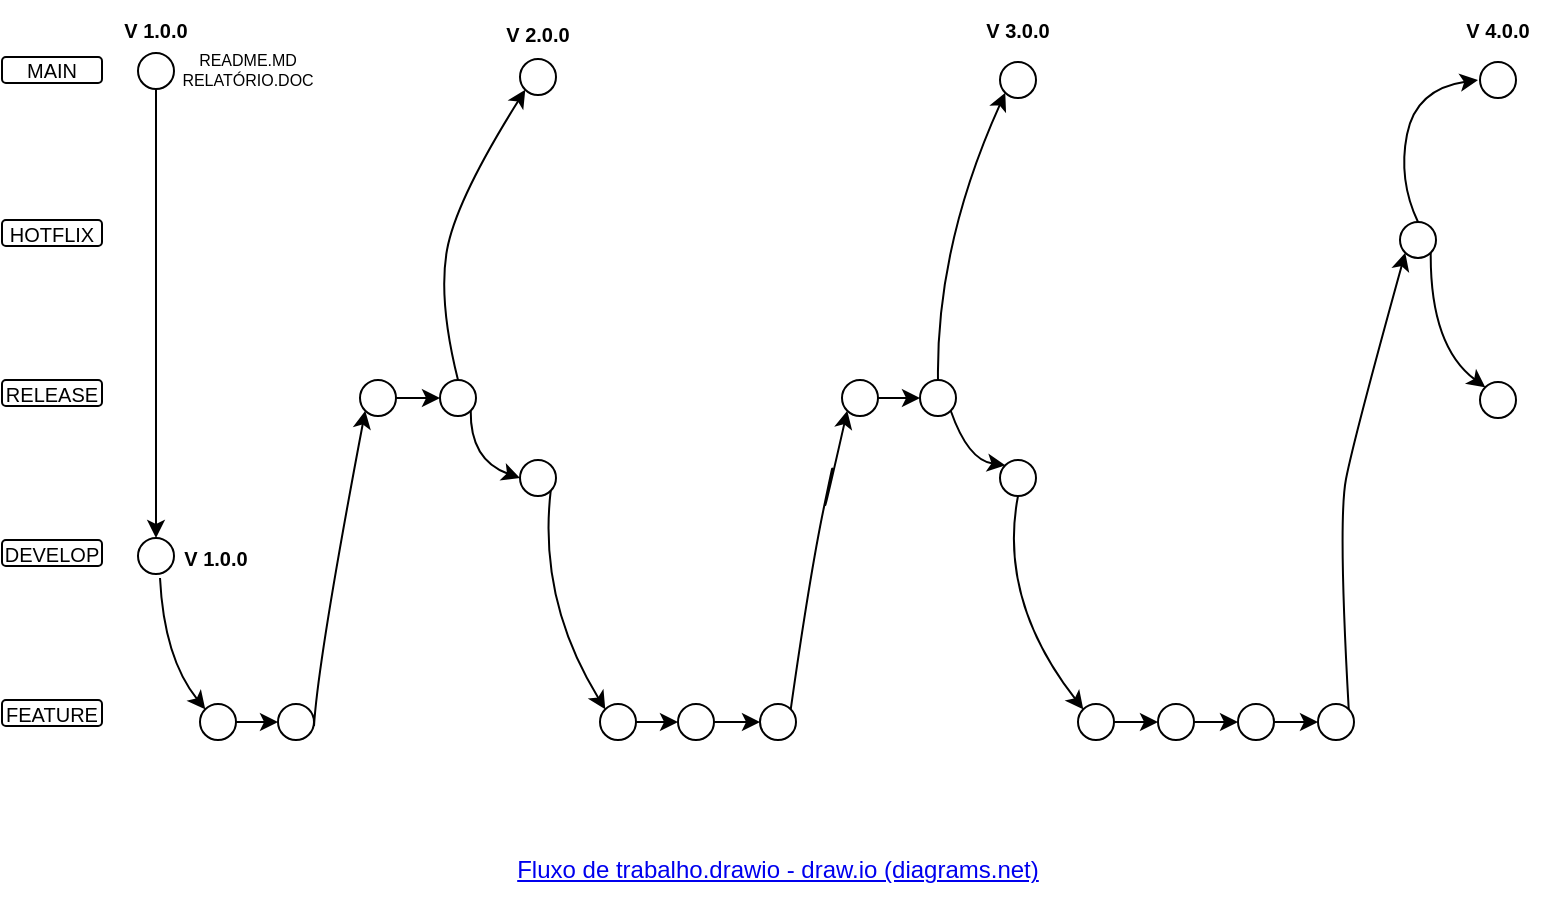 <mxfile version="24.2.0" type="github">
  <diagram name="Página-1" id="MX9Ap0yOPpx5GQ5yO05Y">
    <mxGraphModel dx="871" dy="465" grid="1" gridSize="10" guides="1" tooltips="1" connect="1" arrows="1" fold="1" page="1" pageScale="1" pageWidth="827" pageHeight="1169" math="0" shadow="0">
      <root>
        <mxCell id="0" />
        <mxCell id="1" parent="0" />
        <mxCell id="UvcO7SxR95Yw_EyHBF7w-1" value="MAIN" style="rounded=1;whiteSpace=wrap;html=1;fontSize=10;strokeWidth=1;spacing=2;" parent="1" vertex="1">
          <mxGeometry x="32" y="48.5" width="50" height="13" as="geometry" />
        </mxCell>
        <mxCell id="UvcO7SxR95Yw_EyHBF7w-2" value="HOTFLIX" style="rounded=1;whiteSpace=wrap;html=1;fontSize=10;strokeWidth=1;spacing=2;" parent="1" vertex="1">
          <mxGeometry x="32" y="130" width="50" height="13" as="geometry" />
        </mxCell>
        <mxCell id="UvcO7SxR95Yw_EyHBF7w-3" value="RELEASE" style="rounded=1;whiteSpace=wrap;html=1;fontSize=10;strokeWidth=1;spacing=2;" parent="1" vertex="1">
          <mxGeometry x="32" y="210" width="50" height="13" as="geometry" />
        </mxCell>
        <mxCell id="UvcO7SxR95Yw_EyHBF7w-4" value="DEVELOP" style="rounded=1;whiteSpace=wrap;html=1;fontSize=10;strokeWidth=1;spacing=2;" parent="1" vertex="1">
          <mxGeometry x="32" y="290" width="50" height="13" as="geometry" />
        </mxCell>
        <mxCell id="UvcO7SxR95Yw_EyHBF7w-5" value="FEATURE" style="rounded=1;whiteSpace=wrap;html=1;fontSize=10;strokeWidth=1;spacing=2;" parent="1" vertex="1">
          <mxGeometry x="32" y="370" width="50" height="13" as="geometry" />
        </mxCell>
        <mxCell id="RaZOKAncW7kBr5Xx2U1J-1" style="edgeStyle=orthogonalEdgeStyle;rounded=0;orthogonalLoop=1;jettySize=auto;html=1;exitX=0.5;exitY=1;exitDx=0;exitDy=0;entryX=0.522;entryY=0.978;entryDx=0;entryDy=0;entryPerimeter=0;fontSize=10;strokeWidth=1;spacing=2;" edge="1" parent="1" source="UvcO7SxR95Yw_EyHBF7w-6" target="UvcO7SxR95Yw_EyHBF7w-6">
          <mxGeometry relative="1" as="geometry">
            <mxPoint x="139" y="110" as="targetPoint" />
          </mxGeometry>
        </mxCell>
        <mxCell id="UvcO7SxR95Yw_EyHBF7w-6" value="" style="ellipse;whiteSpace=wrap;html=1;aspect=fixed;fontSize=10;strokeWidth=1;spacing=2;" parent="1" vertex="1">
          <mxGeometry x="100" y="46.5" width="18" height="18" as="geometry" />
        </mxCell>
        <mxCell id="UvcO7SxR95Yw_EyHBF7w-7" value="V 1.0.0" style="text;html=1;align=center;verticalAlign=middle;whiteSpace=wrap;rounded=0;fontSize=10;fontStyle=1" parent="1" vertex="1">
          <mxGeometry x="79" y="20" width="60" height="30" as="geometry" />
        </mxCell>
        <mxCell id="UvcO7SxR95Yw_EyHBF7w-8" value="&lt;font style=&quot;font-size: 8px;&quot;&gt;README.MD&lt;/font&gt;&lt;div style=&quot;font-size: 8px;&quot;&gt;&lt;font style=&quot;font-size: 8px;&quot;&gt;RELATÓRIO.DOC&lt;/font&gt;&lt;/div&gt;" style="text;html=1;align=center;verticalAlign=middle;whiteSpace=wrap;rounded=0;fontSize=8;strokeWidth=1;spacing=2;" parent="1" vertex="1">
          <mxGeometry x="130" y="45.5" width="50" height="19" as="geometry" />
        </mxCell>
        <mxCell id="UvcO7SxR95Yw_EyHBF7w-9" style="edgeStyle=orthogonalEdgeStyle;rounded=0;orthogonalLoop=1;jettySize=auto;html=1;exitX=0.5;exitY=1;exitDx=0;exitDy=0;fontSize=10;strokeWidth=1;spacing=2;" parent="1" source="UvcO7SxR95Yw_EyHBF7w-4" target="UvcO7SxR95Yw_EyHBF7w-4" edge="1">
          <mxGeometry relative="1" as="geometry" />
        </mxCell>
        <mxCell id="RaZOKAncW7kBr5Xx2U1J-2" value="" style="ellipse;whiteSpace=wrap;html=1;aspect=fixed;fontSize=10;strokeWidth=1;spacing=2;" vertex="1" parent="1">
          <mxGeometry x="100" y="289" width="18" height="18" as="geometry" />
        </mxCell>
        <mxCell id="RaZOKAncW7kBr5Xx2U1J-3" value="V 1.0.0" style="text;html=1;align=center;verticalAlign=middle;whiteSpace=wrap;rounded=0;fontSize=10;fontStyle=1;strokeWidth=1;spacing=2;" vertex="1" parent="1">
          <mxGeometry x="118" y="290.5" width="42" height="16.5" as="geometry" />
        </mxCell>
        <mxCell id="RaZOKAncW7kBr5Xx2U1J-4" value="" style="endArrow=classic;html=1;rounded=0;exitX=0.5;exitY=1;exitDx=0;exitDy=0;entryX=0.5;entryY=0;entryDx=0;entryDy=0;fontSize=10;strokeWidth=1;spacing=2;" edge="1" parent="1" source="UvcO7SxR95Yw_EyHBF7w-6" target="RaZOKAncW7kBr5Xx2U1J-2">
          <mxGeometry width="50" height="50" relative="1" as="geometry">
            <mxPoint x="390" y="240" as="sourcePoint" />
            <mxPoint x="440" y="190" as="targetPoint" />
          </mxGeometry>
        </mxCell>
        <mxCell id="RaZOKAncW7kBr5Xx2U1J-5" value="" style="curved=1;endArrow=classic;html=1;rounded=0;entryX=0;entryY=0;entryDx=0;entryDy=0;" edge="1" parent="1" target="RaZOKAncW7kBr5Xx2U1J-6">
          <mxGeometry width="50" height="50" relative="1" as="geometry">
            <mxPoint x="111" y="309" as="sourcePoint" />
            <mxPoint x="131" y="372" as="targetPoint" />
            <Array as="points">
              <mxPoint x="113" y="349" />
            </Array>
          </mxGeometry>
        </mxCell>
        <mxCell id="RaZOKAncW7kBr5Xx2U1J-9" style="edgeStyle=orthogonalEdgeStyle;rounded=0;orthogonalLoop=1;jettySize=auto;html=1;exitX=1;exitY=0.5;exitDx=0;exitDy=0;entryX=0;entryY=0.5;entryDx=0;entryDy=0;" edge="1" parent="1" source="RaZOKAncW7kBr5Xx2U1J-6" target="RaZOKAncW7kBr5Xx2U1J-8">
          <mxGeometry relative="1" as="geometry" />
        </mxCell>
        <mxCell id="RaZOKAncW7kBr5Xx2U1J-6" value="" style="ellipse;whiteSpace=wrap;html=1;aspect=fixed;fontSize=10;strokeWidth=1;spacing=2;" vertex="1" parent="1">
          <mxGeometry x="131" y="372" width="18" height="18" as="geometry" />
        </mxCell>
        <mxCell id="RaZOKAncW7kBr5Xx2U1J-8" value="" style="ellipse;whiteSpace=wrap;html=1;aspect=fixed;fontSize=10;strokeWidth=1;spacing=2;" vertex="1" parent="1">
          <mxGeometry x="170" y="372" width="18" height="18" as="geometry" />
        </mxCell>
        <mxCell id="RaZOKAncW7kBr5Xx2U1J-10" value="" style="curved=1;endArrow=classic;html=1;rounded=0;entryX=0;entryY=1;entryDx=0;entryDy=0;" edge="1" parent="1" target="RaZOKAncW7kBr5Xx2U1J-11">
          <mxGeometry width="50" height="50" relative="1" as="geometry">
            <mxPoint x="188" y="383" as="sourcePoint" />
            <mxPoint x="250" y="230" as="targetPoint" />
            <Array as="points">
              <mxPoint x="190" y="350" />
            </Array>
          </mxGeometry>
        </mxCell>
        <mxCell id="RaZOKAncW7kBr5Xx2U1J-13" style="edgeStyle=orthogonalEdgeStyle;rounded=0;orthogonalLoop=1;jettySize=auto;html=1;exitX=1;exitY=0.5;exitDx=0;exitDy=0;entryX=0;entryY=0.5;entryDx=0;entryDy=0;" edge="1" parent="1" source="RaZOKAncW7kBr5Xx2U1J-11" target="RaZOKAncW7kBr5Xx2U1J-12">
          <mxGeometry relative="1" as="geometry" />
        </mxCell>
        <mxCell id="RaZOKAncW7kBr5Xx2U1J-11" value="" style="ellipse;whiteSpace=wrap;html=1;aspect=fixed;fontSize=10;strokeWidth=1;spacing=2;" vertex="1" parent="1">
          <mxGeometry x="211" y="210" width="18" height="18" as="geometry" />
        </mxCell>
        <mxCell id="RaZOKAncW7kBr5Xx2U1J-12" value="" style="ellipse;whiteSpace=wrap;html=1;aspect=fixed;fontSize=10;strokeWidth=1;spacing=2;" vertex="1" parent="1">
          <mxGeometry x="251" y="210" width="18" height="18" as="geometry" />
        </mxCell>
        <mxCell id="RaZOKAncW7kBr5Xx2U1J-14" value="" style="ellipse;whiteSpace=wrap;html=1;aspect=fixed;fontSize=10;strokeWidth=1;spacing=2;" vertex="1" parent="1">
          <mxGeometry x="291" y="49.5" width="18" height="18" as="geometry" />
        </mxCell>
        <mxCell id="RaZOKAncW7kBr5Xx2U1J-15" value="" style="curved=1;endArrow=classic;html=1;rounded=0;entryX=0;entryY=1;entryDx=0;entryDy=0;exitX=0.5;exitY=0;exitDx=0;exitDy=0;" edge="1" parent="1" source="RaZOKAncW7kBr5Xx2U1J-12" target="RaZOKAncW7kBr5Xx2U1J-14">
          <mxGeometry width="50" height="50" relative="1" as="geometry">
            <mxPoint x="259" y="170" as="sourcePoint" />
            <mxPoint x="309" y="120" as="targetPoint" />
            <Array as="points">
              <mxPoint x="250" y="170" />
              <mxPoint x="259" y="120" />
            </Array>
          </mxGeometry>
        </mxCell>
        <mxCell id="RaZOKAncW7kBr5Xx2U1J-16" value="V 2.0.0" style="text;html=1;align=center;verticalAlign=middle;whiteSpace=wrap;rounded=0;fontSize=10;fontStyle=1;strokeWidth=1;spacing=2;" vertex="1" parent="1">
          <mxGeometry x="279" y="29" width="42" height="16.5" as="geometry" />
        </mxCell>
        <mxCell id="RaZOKAncW7kBr5Xx2U1J-17" value="" style="curved=1;endArrow=classic;html=1;rounded=0;exitX=1;exitY=1;exitDx=0;exitDy=0;entryX=0;entryY=0.5;entryDx=0;entryDy=0;" edge="1" parent="1" source="RaZOKAncW7kBr5Xx2U1J-12" target="RaZOKAncW7kBr5Xx2U1J-18">
          <mxGeometry width="50" height="50" relative="1" as="geometry">
            <mxPoint x="280" y="250" as="sourcePoint" />
            <mxPoint x="290" y="260" as="targetPoint" />
            <Array as="points">
              <mxPoint x="266" y="250" />
            </Array>
          </mxGeometry>
        </mxCell>
        <mxCell id="RaZOKAncW7kBr5Xx2U1J-18" value="" style="ellipse;whiteSpace=wrap;html=1;aspect=fixed;fontSize=10;strokeWidth=1;spacing=2;" vertex="1" parent="1">
          <mxGeometry x="291" y="250" width="18" height="18" as="geometry" />
        </mxCell>
        <mxCell id="RaZOKAncW7kBr5Xx2U1J-23" style="edgeStyle=orthogonalEdgeStyle;rounded=0;orthogonalLoop=1;jettySize=auto;html=1;exitX=1;exitY=0.5;exitDx=0;exitDy=0;entryX=0;entryY=0.5;entryDx=0;entryDy=0;" edge="1" parent="1" source="RaZOKAncW7kBr5Xx2U1J-19" target="RaZOKAncW7kBr5Xx2U1J-21">
          <mxGeometry relative="1" as="geometry" />
        </mxCell>
        <mxCell id="RaZOKAncW7kBr5Xx2U1J-19" value="" style="ellipse;whiteSpace=wrap;html=1;aspect=fixed;fontSize=10;strokeWidth=1;spacing=2;" vertex="1" parent="1">
          <mxGeometry x="331" y="372" width="18" height="18" as="geometry" />
        </mxCell>
        <mxCell id="RaZOKAncW7kBr5Xx2U1J-20" value="" style="curved=1;endArrow=classic;html=1;rounded=0;exitX=1;exitY=1;exitDx=0;exitDy=0;entryX=0;entryY=0;entryDx=0;entryDy=0;" edge="1" parent="1" source="RaZOKAncW7kBr5Xx2U1J-18" target="RaZOKAncW7kBr5Xx2U1J-19">
          <mxGeometry width="50" height="50" relative="1" as="geometry">
            <mxPoint x="321" y="330" as="sourcePoint" />
            <mxPoint x="371" y="280" as="targetPoint" />
            <Array as="points">
              <mxPoint x="300" y="320" />
            </Array>
          </mxGeometry>
        </mxCell>
        <mxCell id="RaZOKAncW7kBr5Xx2U1J-24" style="edgeStyle=orthogonalEdgeStyle;rounded=0;orthogonalLoop=1;jettySize=auto;html=1;exitX=1;exitY=0.5;exitDx=0;exitDy=0;entryX=0;entryY=0.5;entryDx=0;entryDy=0;" edge="1" parent="1" source="RaZOKAncW7kBr5Xx2U1J-21" target="RaZOKAncW7kBr5Xx2U1J-22">
          <mxGeometry relative="1" as="geometry" />
        </mxCell>
        <mxCell id="RaZOKAncW7kBr5Xx2U1J-21" value="" style="ellipse;whiteSpace=wrap;html=1;aspect=fixed;fontSize=10;strokeWidth=1;spacing=2;" vertex="1" parent="1">
          <mxGeometry x="370" y="372" width="18" height="18" as="geometry" />
        </mxCell>
        <mxCell id="RaZOKAncW7kBr5Xx2U1J-22" value="" style="ellipse;whiteSpace=wrap;html=1;aspect=fixed;fontSize=10;strokeWidth=1;spacing=2;" vertex="1" parent="1">
          <mxGeometry x="411" y="372" width="18" height="18" as="geometry" />
        </mxCell>
        <mxCell id="RaZOKAncW7kBr5Xx2U1J-28" style="edgeStyle=orthogonalEdgeStyle;rounded=0;orthogonalLoop=1;jettySize=auto;html=1;exitX=1;exitY=0.5;exitDx=0;exitDy=0;entryX=0;entryY=0.5;entryDx=0;entryDy=0;" edge="1" parent="1" source="RaZOKAncW7kBr5Xx2U1J-25" target="RaZOKAncW7kBr5Xx2U1J-27">
          <mxGeometry relative="1" as="geometry" />
        </mxCell>
        <mxCell id="RaZOKAncW7kBr5Xx2U1J-25" value="" style="ellipse;whiteSpace=wrap;html=1;aspect=fixed;fontSize=10;strokeWidth=1;spacing=2;" vertex="1" parent="1">
          <mxGeometry x="452" y="210" width="18" height="18" as="geometry" />
        </mxCell>
        <mxCell id="RaZOKAncW7kBr5Xx2U1J-26" value="" style="curved=1;endArrow=classic;html=1;rounded=0;exitX=1;exitY=0;exitDx=0;exitDy=0;entryX=0;entryY=1;entryDx=0;entryDy=0;" edge="1" parent="1" source="RaZOKAncW7kBr5Xx2U1J-22" target="RaZOKAncW7kBr5Xx2U1J-25">
          <mxGeometry width="50" height="50" relative="1" as="geometry">
            <mxPoint x="436" y="357" as="sourcePoint" />
            <mxPoint x="450" y="240" as="targetPoint" />
            <Array as="points">
              <mxPoint x="436" y="307" />
              <mxPoint x="450" y="240" />
              <mxPoint x="440" y="290" />
            </Array>
          </mxGeometry>
        </mxCell>
        <mxCell id="RaZOKAncW7kBr5Xx2U1J-27" value="" style="ellipse;whiteSpace=wrap;html=1;aspect=fixed;fontSize=10;strokeWidth=1;spacing=2;" vertex="1" parent="1">
          <mxGeometry x="491" y="210" width="18" height="18" as="geometry" />
        </mxCell>
        <mxCell id="RaZOKAncW7kBr5Xx2U1J-29" value="" style="ellipse;whiteSpace=wrap;html=1;aspect=fixed;fontSize=10;strokeWidth=1;spacing=2;" vertex="1" parent="1">
          <mxGeometry x="531" y="51" width="18" height="18" as="geometry" />
        </mxCell>
        <mxCell id="RaZOKAncW7kBr5Xx2U1J-30" value="" style="curved=1;endArrow=classic;html=1;rounded=0;exitX=0.5;exitY=0;exitDx=0;exitDy=0;entryX=0;entryY=1;entryDx=0;entryDy=0;" edge="1" parent="1" source="RaZOKAncW7kBr5Xx2U1J-27" target="RaZOKAncW7kBr5Xx2U1J-29">
          <mxGeometry width="50" height="50" relative="1" as="geometry">
            <mxPoint x="499" y="193" as="sourcePoint" />
            <mxPoint x="549" y="143" as="targetPoint" />
            <Array as="points">
              <mxPoint x="499" y="143" />
            </Array>
          </mxGeometry>
        </mxCell>
        <mxCell id="RaZOKAncW7kBr5Xx2U1J-31" value="" style="ellipse;whiteSpace=wrap;html=1;aspect=fixed;fontSize=10;strokeWidth=1;spacing=2;" vertex="1" parent="1">
          <mxGeometry x="531" y="250" width="18" height="18" as="geometry" />
        </mxCell>
        <mxCell id="RaZOKAncW7kBr5Xx2U1J-32" value="" style="curved=1;endArrow=classic;html=1;rounded=0;exitX=1;exitY=1;exitDx=0;exitDy=0;entryX=0;entryY=0;entryDx=0;entryDy=0;" edge="1" parent="1" source="RaZOKAncW7kBr5Xx2U1J-27" target="RaZOKAncW7kBr5Xx2U1J-31">
          <mxGeometry width="50" height="50" relative="1" as="geometry">
            <mxPoint x="515" y="228" as="sourcePoint" />
            <mxPoint x="565" y="178" as="targetPoint" />
            <Array as="points">
              <mxPoint x="515" y="250" />
            </Array>
          </mxGeometry>
        </mxCell>
        <mxCell id="RaZOKAncW7kBr5Xx2U1J-38" style="edgeStyle=orthogonalEdgeStyle;rounded=0;orthogonalLoop=1;jettySize=auto;html=1;exitX=1;exitY=0.5;exitDx=0;exitDy=0;entryX=0;entryY=0.5;entryDx=0;entryDy=0;" edge="1" parent="1" source="RaZOKAncW7kBr5Xx2U1J-33" target="RaZOKAncW7kBr5Xx2U1J-34">
          <mxGeometry relative="1" as="geometry" />
        </mxCell>
        <mxCell id="RaZOKAncW7kBr5Xx2U1J-33" value="" style="ellipse;whiteSpace=wrap;html=1;aspect=fixed;fontSize=10;strokeWidth=1;spacing=2;" vertex="1" parent="1">
          <mxGeometry x="570" y="372" width="18" height="18" as="geometry" />
        </mxCell>
        <mxCell id="RaZOKAncW7kBr5Xx2U1J-39" style="edgeStyle=orthogonalEdgeStyle;rounded=0;orthogonalLoop=1;jettySize=auto;html=1;exitX=1;exitY=0.5;exitDx=0;exitDy=0;entryX=0;entryY=0.5;entryDx=0;entryDy=0;" edge="1" parent="1" source="RaZOKAncW7kBr5Xx2U1J-34" target="RaZOKAncW7kBr5Xx2U1J-35">
          <mxGeometry relative="1" as="geometry" />
        </mxCell>
        <mxCell id="RaZOKAncW7kBr5Xx2U1J-34" value="" style="ellipse;whiteSpace=wrap;html=1;aspect=fixed;fontSize=10;strokeWidth=1;spacing=2;" vertex="1" parent="1">
          <mxGeometry x="610" y="372" width="18" height="18" as="geometry" />
        </mxCell>
        <mxCell id="RaZOKAncW7kBr5Xx2U1J-40" style="edgeStyle=orthogonalEdgeStyle;rounded=0;orthogonalLoop=1;jettySize=auto;html=1;exitX=1;exitY=0.5;exitDx=0;exitDy=0;entryX=0;entryY=0.5;entryDx=0;entryDy=0;" edge="1" parent="1" source="RaZOKAncW7kBr5Xx2U1J-35" target="RaZOKAncW7kBr5Xx2U1J-36">
          <mxGeometry relative="1" as="geometry" />
        </mxCell>
        <mxCell id="RaZOKAncW7kBr5Xx2U1J-35" value="" style="ellipse;whiteSpace=wrap;html=1;aspect=fixed;fontSize=10;strokeWidth=1;spacing=2;" vertex="1" parent="1">
          <mxGeometry x="650" y="372" width="18" height="18" as="geometry" />
        </mxCell>
        <mxCell id="RaZOKAncW7kBr5Xx2U1J-36" value="" style="ellipse;whiteSpace=wrap;html=1;aspect=fixed;fontSize=10;strokeWidth=1;spacing=2;" vertex="1" parent="1">
          <mxGeometry x="690" y="372" width="18" height="18" as="geometry" />
        </mxCell>
        <mxCell id="RaZOKAncW7kBr5Xx2U1J-37" value="" style="curved=1;endArrow=classic;html=1;rounded=0;exitX=0.5;exitY=1;exitDx=0;exitDy=0;entryX=0;entryY=0;entryDx=0;entryDy=0;" edge="1" parent="1" source="RaZOKAncW7kBr5Xx2U1J-31" target="RaZOKAncW7kBr5Xx2U1J-33">
          <mxGeometry width="50" height="50" relative="1" as="geometry">
            <mxPoint x="560" y="303" as="sourcePoint" />
            <mxPoint x="610" y="253" as="targetPoint" />
            <Array as="points">
              <mxPoint x="530" y="320" />
            </Array>
          </mxGeometry>
        </mxCell>
        <mxCell id="RaZOKAncW7kBr5Xx2U1J-41" value="" style="ellipse;whiteSpace=wrap;html=1;aspect=fixed;fontSize=10;strokeWidth=1;spacing=2;" vertex="1" parent="1">
          <mxGeometry x="731" y="131" width="18" height="18" as="geometry" />
        </mxCell>
        <mxCell id="RaZOKAncW7kBr5Xx2U1J-42" value="" style="curved=1;endArrow=classic;html=1;rounded=0;exitX=1;exitY=0;exitDx=0;exitDy=0;entryX=0;entryY=1;entryDx=0;entryDy=0;" edge="1" parent="1" source="RaZOKAncW7kBr5Xx2U1J-36" target="RaZOKAncW7kBr5Xx2U1J-41">
          <mxGeometry width="50" height="50" relative="1" as="geometry">
            <mxPoint x="708" y="289" as="sourcePoint" />
            <mxPoint x="758" y="239" as="targetPoint" />
            <Array as="points">
              <mxPoint x="700" y="280" />
              <mxPoint x="708" y="239" />
            </Array>
          </mxGeometry>
        </mxCell>
        <mxCell id="RaZOKAncW7kBr5Xx2U1J-43" value="" style="ellipse;whiteSpace=wrap;html=1;aspect=fixed;fontSize=10;strokeWidth=1;spacing=2;" vertex="1" parent="1">
          <mxGeometry x="771" y="211" width="18" height="18" as="geometry" />
        </mxCell>
        <mxCell id="RaZOKAncW7kBr5Xx2U1J-44" value="" style="curved=1;endArrow=classic;html=1;rounded=0;exitX=1;exitY=1;exitDx=0;exitDy=0;entryX=0;entryY=0;entryDx=0;entryDy=0;" edge="1" parent="1" source="RaZOKAncW7kBr5Xx2U1J-41" target="RaZOKAncW7kBr5Xx2U1J-43">
          <mxGeometry width="50" height="50" relative="1" as="geometry">
            <mxPoint x="760" y="193" as="sourcePoint" />
            <mxPoint x="810" y="143" as="targetPoint" />
            <Array as="points">
              <mxPoint x="746" y="193" />
            </Array>
          </mxGeometry>
        </mxCell>
        <mxCell id="RaZOKAncW7kBr5Xx2U1J-45" value="V 3.0.0" style="text;html=1;align=center;verticalAlign=middle;whiteSpace=wrap;rounded=0;fontSize=10;fontStyle=1;strokeWidth=1;spacing=2;" vertex="1" parent="1">
          <mxGeometry x="519" y="26.75" width="42" height="16.5" as="geometry" />
        </mxCell>
        <mxCell id="RaZOKAncW7kBr5Xx2U1J-46" value="" style="curved=1;endArrow=classic;html=1;rounded=0;exitX=0.5;exitY=0;exitDx=0;exitDy=0;" edge="1" parent="1" source="RaZOKAncW7kBr5Xx2U1J-41">
          <mxGeometry width="50" height="50" relative="1" as="geometry">
            <mxPoint x="739" y="114.5" as="sourcePoint" />
            <mxPoint x="770" y="60" as="targetPoint" />
            <Array as="points">
              <mxPoint x="730" y="110" />
              <mxPoint x="739" y="64.5" />
            </Array>
          </mxGeometry>
        </mxCell>
        <mxCell id="RaZOKAncW7kBr5Xx2U1J-47" value="" style="ellipse;whiteSpace=wrap;html=1;aspect=fixed;fontSize=10;strokeWidth=1;spacing=2;" vertex="1" parent="1">
          <mxGeometry x="771" y="51" width="18" height="18" as="geometry" />
        </mxCell>
        <mxCell id="RaZOKAncW7kBr5Xx2U1J-48" value="V 4.0.0" style="text;html=1;align=center;verticalAlign=middle;whiteSpace=wrap;rounded=0;fontSize=10;fontStyle=1;strokeWidth=1;spacing=2;" vertex="1" parent="1">
          <mxGeometry x="759" y="26.75" width="42" height="16.5" as="geometry" />
        </mxCell>
        <mxCell id="RaZOKAncW7kBr5Xx2U1J-50" value="&lt;a href=&quot;https://app.diagrams.net/?src=about#HNandoBalzaneli%2FProjeto-Integrador-01%2Fmain%2FFluxo%20de%20trabalho.drawio#%7B%22pageId%22%3A%22MX9Ap0yOPpx5GQ5yO05Y%22%7D&quot;&gt;Fluxo de trabalho.drawio - draw.io (diagrams.net)&lt;/a&gt;" style="text;html=1;align=center;verticalAlign=middle;whiteSpace=wrap;rounded=0;" vertex="1" parent="1">
          <mxGeometry x="212" y="440" width="416" height="30" as="geometry" />
        </mxCell>
      </root>
    </mxGraphModel>
  </diagram>
</mxfile>
